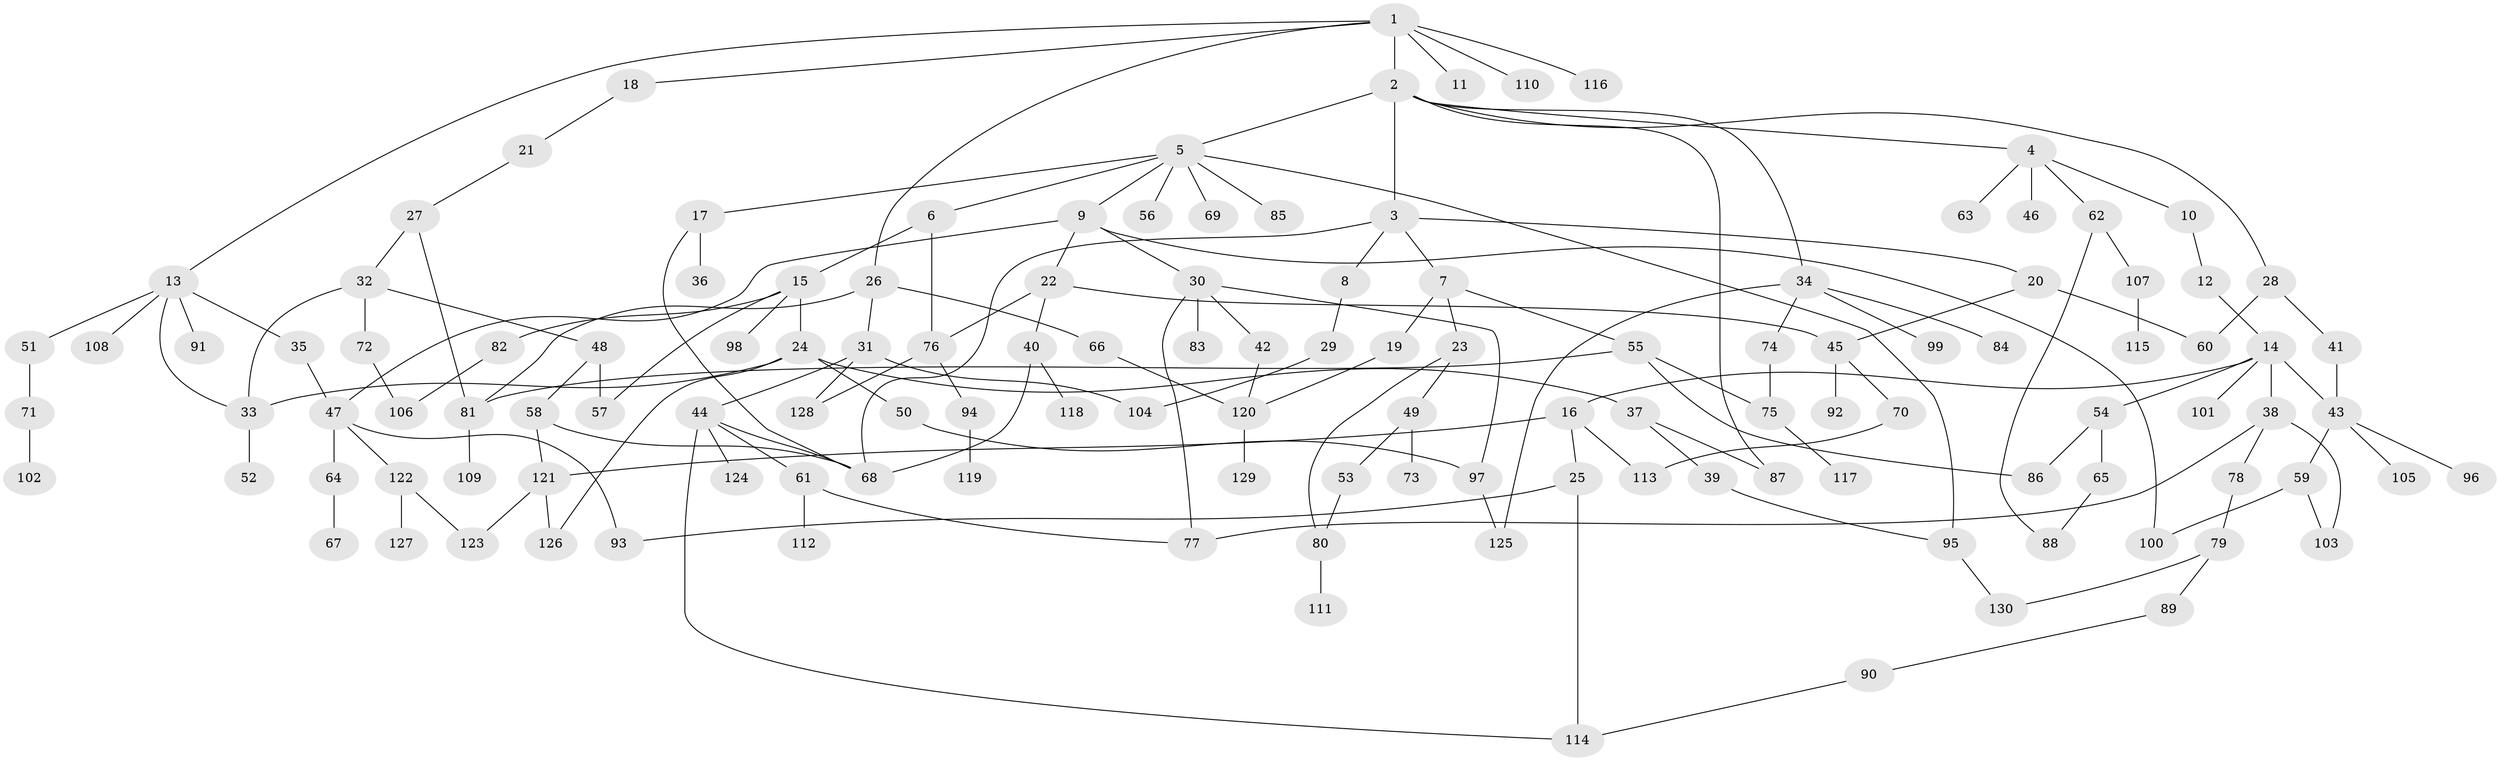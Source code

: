 // coarse degree distribution, {7: 0.015384615384615385, 5: 0.16923076923076924, 4: 0.15384615384615385, 3: 0.26153846153846155, 2: 0.23076923076923078, 6: 0.03076923076923077, 1: 0.13846153846153847}
// Generated by graph-tools (version 1.1) at 2025/45/03/06/25 01:45:09]
// undirected, 130 vertices, 168 edges
graph export_dot {
graph [start="1"]
  node [color=gray90,style=filled];
  1;
  2;
  3;
  4;
  5;
  6;
  7;
  8;
  9;
  10;
  11;
  12;
  13;
  14;
  15;
  16;
  17;
  18;
  19;
  20;
  21;
  22;
  23;
  24;
  25;
  26;
  27;
  28;
  29;
  30;
  31;
  32;
  33;
  34;
  35;
  36;
  37;
  38;
  39;
  40;
  41;
  42;
  43;
  44;
  45;
  46;
  47;
  48;
  49;
  50;
  51;
  52;
  53;
  54;
  55;
  56;
  57;
  58;
  59;
  60;
  61;
  62;
  63;
  64;
  65;
  66;
  67;
  68;
  69;
  70;
  71;
  72;
  73;
  74;
  75;
  76;
  77;
  78;
  79;
  80;
  81;
  82;
  83;
  84;
  85;
  86;
  87;
  88;
  89;
  90;
  91;
  92;
  93;
  94;
  95;
  96;
  97;
  98;
  99;
  100;
  101;
  102;
  103;
  104;
  105;
  106;
  107;
  108;
  109;
  110;
  111;
  112;
  113;
  114;
  115;
  116;
  117;
  118;
  119;
  120;
  121;
  122;
  123;
  124;
  125;
  126;
  127;
  128;
  129;
  130;
  1 -- 2;
  1 -- 11;
  1 -- 13;
  1 -- 18;
  1 -- 26;
  1 -- 110;
  1 -- 116;
  2 -- 3;
  2 -- 4;
  2 -- 5;
  2 -- 28;
  2 -- 34;
  2 -- 87;
  3 -- 7;
  3 -- 8;
  3 -- 20;
  3 -- 68;
  4 -- 10;
  4 -- 46;
  4 -- 62;
  4 -- 63;
  5 -- 6;
  5 -- 9;
  5 -- 17;
  5 -- 56;
  5 -- 69;
  5 -- 85;
  5 -- 95;
  6 -- 15;
  6 -- 76;
  7 -- 19;
  7 -- 23;
  7 -- 55;
  8 -- 29;
  9 -- 22;
  9 -- 30;
  9 -- 100;
  9 -- 47;
  10 -- 12;
  12 -- 14;
  13 -- 35;
  13 -- 51;
  13 -- 91;
  13 -- 108;
  13 -- 33;
  14 -- 16;
  14 -- 38;
  14 -- 43;
  14 -- 54;
  14 -- 101;
  15 -- 24;
  15 -- 57;
  15 -- 82;
  15 -- 98;
  16 -- 25;
  16 -- 121;
  16 -- 113;
  17 -- 36;
  17 -- 68;
  18 -- 21;
  19 -- 120;
  20 -- 45;
  20 -- 60;
  21 -- 27;
  22 -- 40;
  22 -- 45;
  22 -- 76;
  23 -- 49;
  23 -- 80;
  24 -- 37;
  24 -- 50;
  24 -- 126;
  24 -- 33;
  25 -- 93;
  25 -- 114;
  26 -- 31;
  26 -- 66;
  26 -- 81;
  27 -- 32;
  27 -- 81;
  28 -- 41;
  28 -- 60;
  29 -- 104;
  30 -- 42;
  30 -- 77;
  30 -- 83;
  30 -- 97;
  31 -- 44;
  31 -- 104;
  31 -- 128;
  32 -- 33;
  32 -- 48;
  32 -- 72;
  33 -- 52;
  34 -- 74;
  34 -- 84;
  34 -- 99;
  34 -- 125;
  35 -- 47;
  37 -- 39;
  37 -- 87;
  38 -- 78;
  38 -- 103;
  38 -- 77;
  39 -- 95;
  40 -- 118;
  40 -- 68;
  41 -- 43;
  42 -- 120;
  43 -- 59;
  43 -- 96;
  43 -- 105;
  44 -- 61;
  44 -- 68;
  44 -- 124;
  44 -- 114;
  45 -- 70;
  45 -- 92;
  47 -- 64;
  47 -- 122;
  47 -- 93;
  48 -- 58;
  48 -- 57;
  49 -- 53;
  49 -- 73;
  50 -- 97;
  51 -- 71;
  53 -- 80;
  54 -- 65;
  54 -- 86;
  55 -- 75;
  55 -- 81;
  55 -- 86;
  58 -- 121;
  58 -- 68;
  59 -- 100;
  59 -- 103;
  61 -- 112;
  61 -- 77;
  62 -- 107;
  62 -- 88;
  64 -- 67;
  65 -- 88;
  66 -- 120;
  70 -- 113;
  71 -- 102;
  72 -- 106;
  74 -- 75;
  75 -- 117;
  76 -- 94;
  76 -- 128;
  78 -- 79;
  79 -- 89;
  79 -- 130;
  80 -- 111;
  81 -- 109;
  82 -- 106;
  89 -- 90;
  90 -- 114;
  94 -- 119;
  95 -- 130;
  97 -- 125;
  107 -- 115;
  120 -- 129;
  121 -- 123;
  121 -- 126;
  122 -- 123;
  122 -- 127;
}
